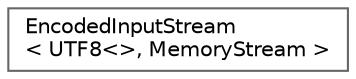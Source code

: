 digraph "Graphical Class Hierarchy"
{
 // LATEX_PDF_SIZE
  bgcolor="transparent";
  edge [fontname=Helvetica,fontsize=10,labelfontname=Helvetica,labelfontsize=10];
  node [fontname=Helvetica,fontsize=10,shape=box,height=0.2,width=0.4];
  rankdir="LR";
  Node0 [id="Node000000",label="EncodedInputStream\l\< UTF8\<\>, MemoryStream \>",height=0.2,width=0.4,color="grey40", fillcolor="white", style="filled",URL="$class_encoded_input_stream_3_01_u_t_f8_3_4_00_01_memory_stream_01_4.html",tooltip="Specialized for UTF8 MemoryStream."];
}
